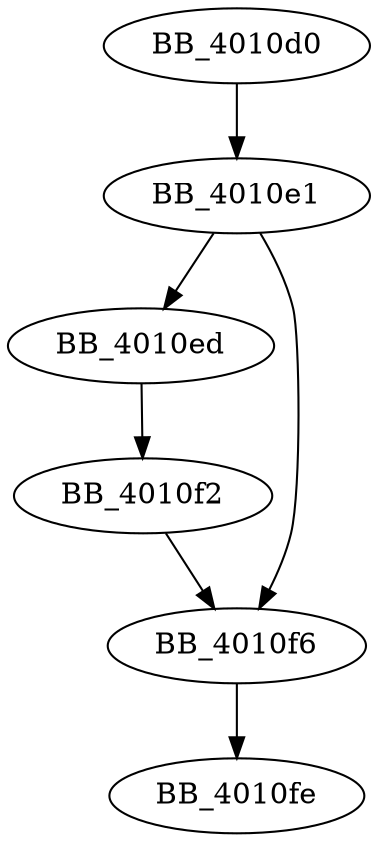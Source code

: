 DiGraph sub_4010D0{
BB_4010d0->BB_4010e1
BB_4010e1->BB_4010ed
BB_4010e1->BB_4010f6
BB_4010ed->BB_4010f2
BB_4010f2->BB_4010f6
BB_4010f6->BB_4010fe
}
